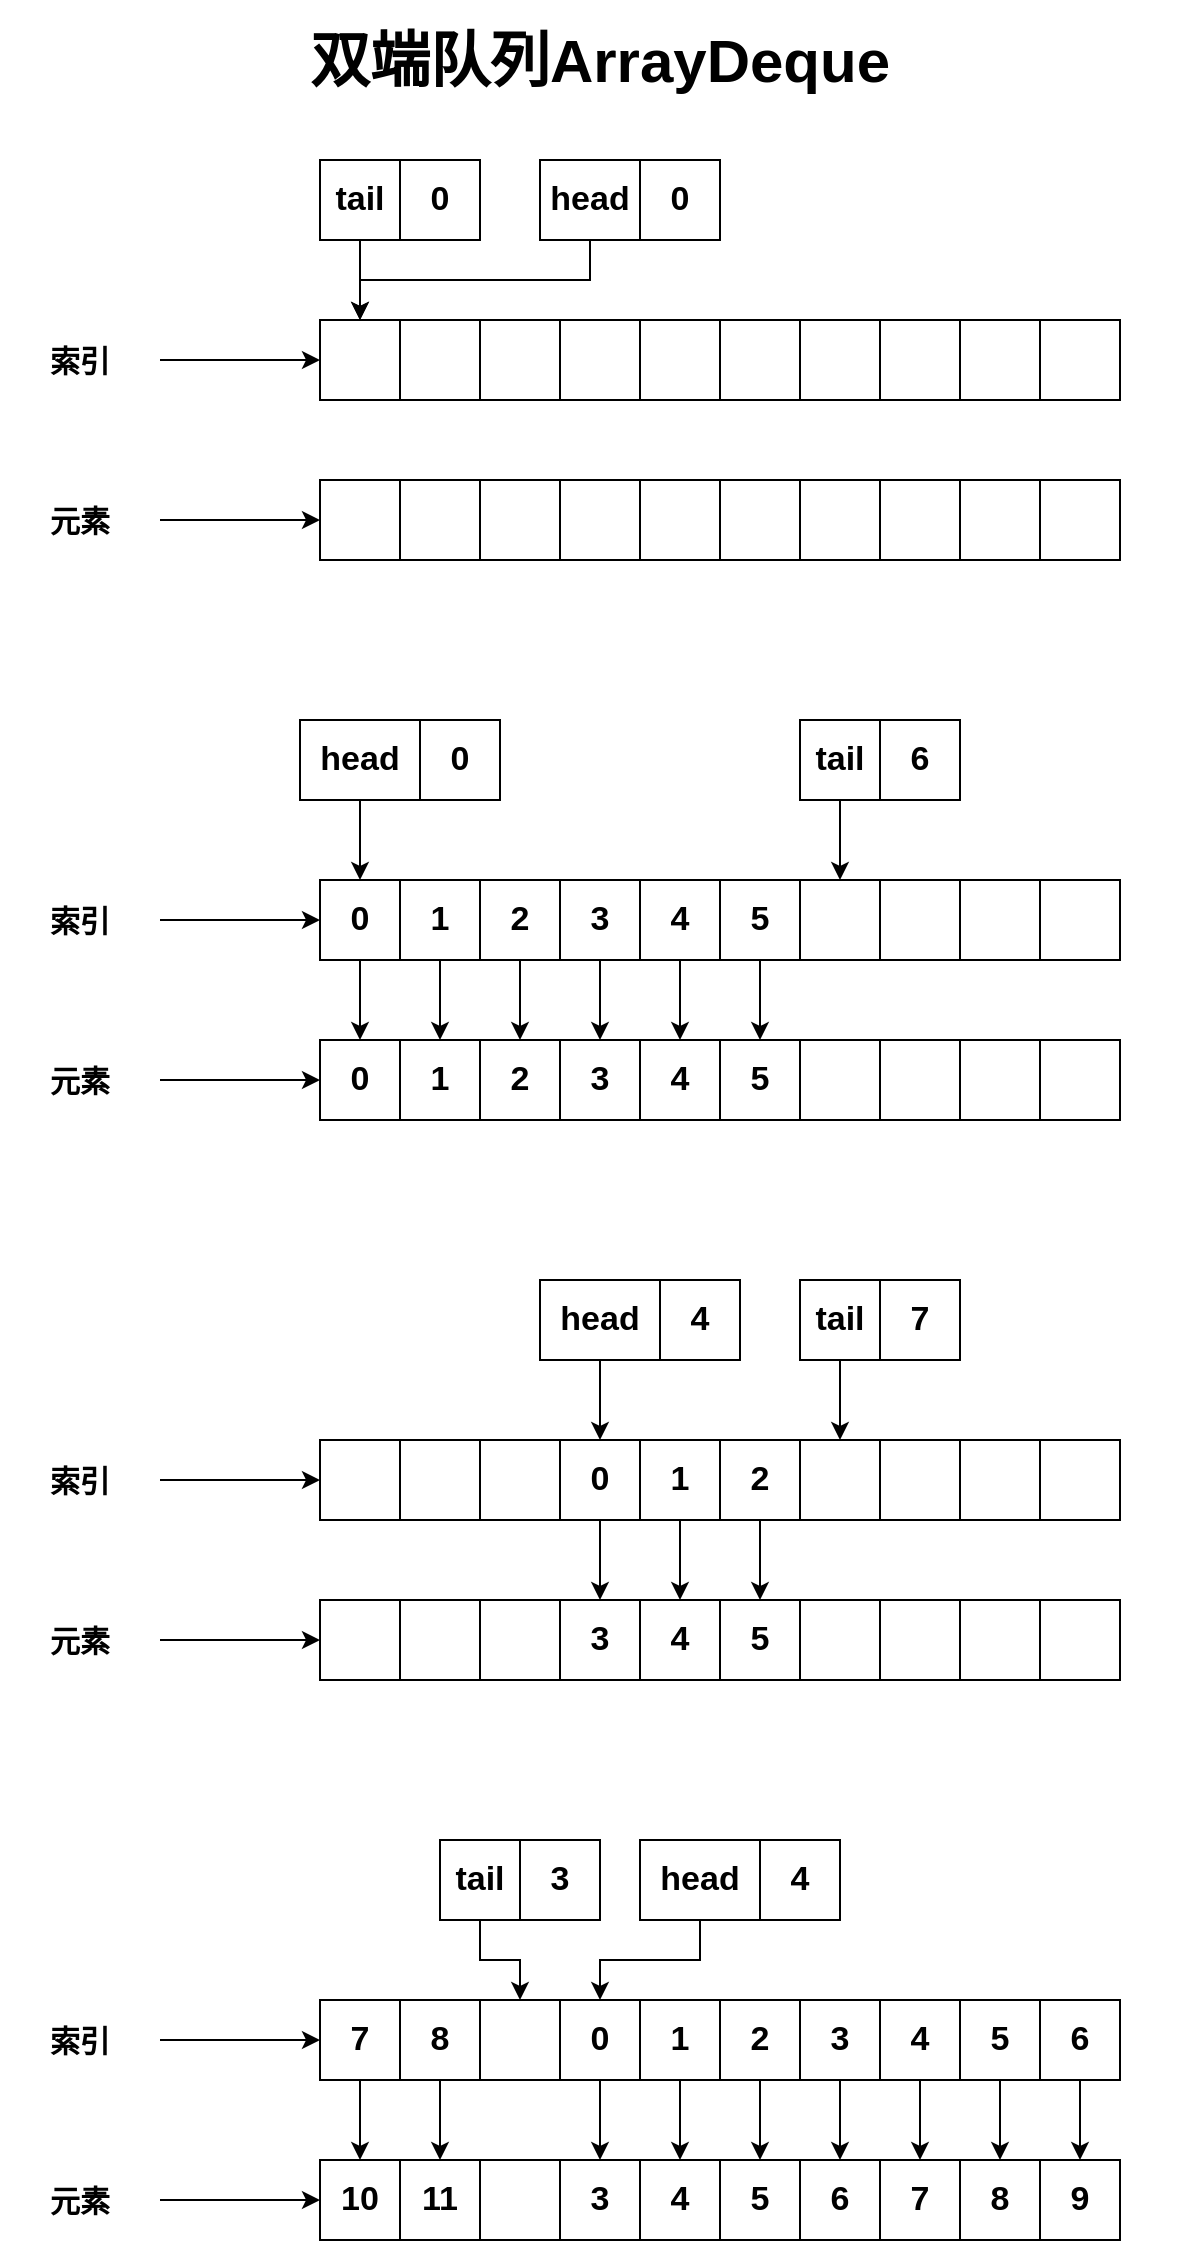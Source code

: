<mxfile version="14.5.1" type="device"><diagram id="ZHFJ21inchI1lJBMDUco" name="第 1 页"><mxGraphModel dx="2290" dy="2015" grid="1" gridSize="10" guides="1" tooltips="1" connect="1" arrows="1" fold="1" page="1" pageScale="1" pageWidth="827" pageHeight="1169" math="0" shadow="0"><root><mxCell id="0"/><mxCell id="1" parent="0"/><mxCell id="SFw3Nz8kKZWEPKBWajoi-1" value="" style="rounded=0;whiteSpace=wrap;html=1;fontStyle=1;fontSize=17;" parent="1" vertex="1"><mxGeometry x="200" y="-120" width="40" height="40" as="geometry"/></mxCell><mxCell id="SFw3Nz8kKZWEPKBWajoi-2" value="" style="rounded=0;whiteSpace=wrap;html=1;fontStyle=1;fontSize=17;" parent="1" vertex="1"><mxGeometry x="240" y="-120" width="40" height="40" as="geometry"/></mxCell><mxCell id="SFw3Nz8kKZWEPKBWajoi-3" value="" style="rounded=0;whiteSpace=wrap;html=1;fontStyle=1;fontSize=17;" parent="1" vertex="1"><mxGeometry x="280" y="-120" width="40" height="40" as="geometry"/></mxCell><mxCell id="SFw3Nz8kKZWEPKBWajoi-4" value="" style="rounded=0;whiteSpace=wrap;html=1;fontStyle=1;fontSize=17;" parent="1" vertex="1"><mxGeometry x="320" y="-120" width="40" height="40" as="geometry"/></mxCell><mxCell id="SFw3Nz8kKZWEPKBWajoi-13" value="" style="rounded=0;whiteSpace=wrap;html=1;fontStyle=1;fontSize=17;" parent="1" vertex="1"><mxGeometry x="-40" y="-120" width="40" height="40" as="geometry"/></mxCell><mxCell id="SFw3Nz8kKZWEPKBWajoi-51" value="" style="rounded=0;whiteSpace=wrap;html=1;fontStyle=1;fontSize=17;" parent="1" vertex="1"><mxGeometry x="200" y="-200" width="40" height="40" as="geometry"/></mxCell><mxCell id="SFw3Nz8kKZWEPKBWajoi-52" value="" style="rounded=0;whiteSpace=wrap;html=1;fontStyle=1;fontSize=17;" parent="1" vertex="1"><mxGeometry x="240" y="-200" width="40" height="40" as="geometry"/></mxCell><mxCell id="SFw3Nz8kKZWEPKBWajoi-53" value="" style="rounded=0;whiteSpace=wrap;html=1;fontStyle=1;fontSize=17;" parent="1" vertex="1"><mxGeometry x="280" y="-200" width="40" height="40" as="geometry"/></mxCell><mxCell id="SFw3Nz8kKZWEPKBWajoi-54" value="" style="rounded=0;whiteSpace=wrap;html=1;fontStyle=1;fontSize=17;" parent="1" vertex="1"><mxGeometry x="320" y="-200" width="40" height="40" as="geometry"/></mxCell><mxCell id="SFw3Nz8kKZWEPKBWajoi-61" value="" style="rounded=0;whiteSpace=wrap;html=1;fontStyle=1;fontSize=17;" parent="1" vertex="1"><mxGeometry x="-40" y="-200" width="40" height="40" as="geometry"/></mxCell><mxCell id="SFw3Nz8kKZWEPKBWajoi-111" value="" style="rounded=0;whiteSpace=wrap;html=1;fontStyle=1;fontSize=17;" parent="1" vertex="1"><mxGeometry x="200" y="440" width="40" height="40" as="geometry"/></mxCell><mxCell id="SFw3Nz8kKZWEPKBWajoi-112" value="" style="rounded=0;whiteSpace=wrap;html=1;fontStyle=1;fontSize=17;" parent="1" vertex="1"><mxGeometry x="240" y="440" width="40" height="40" as="geometry"/></mxCell><mxCell id="SFw3Nz8kKZWEPKBWajoi-113" value="" style="rounded=0;whiteSpace=wrap;html=1;fontStyle=1;fontSize=17;" parent="1" vertex="1"><mxGeometry x="280" y="440" width="40" height="40" as="geometry"/></mxCell><mxCell id="SFw3Nz8kKZWEPKBWajoi-114" value="" style="rounded=0;whiteSpace=wrap;html=1;fontStyle=1;fontSize=17;" parent="1" vertex="1"><mxGeometry x="320" y="440" width="40" height="40" as="geometry"/></mxCell><mxCell id="SFw3Nz8kKZWEPKBWajoi-121" value="" style="rounded=0;whiteSpace=wrap;html=1;fontStyle=1;fontSize=17;" parent="1" vertex="1"><mxGeometry x="-40" y="440" width="40" height="40" as="geometry"/></mxCell><mxCell id="SFw3Nz8kKZWEPKBWajoi-122" value="" style="rounded=0;whiteSpace=wrap;html=1;fontStyle=1;fontSize=17;" parent="1" vertex="1"><mxGeometry y="440" width="40" height="40" as="geometry"/></mxCell><mxCell id="SFw3Nz8kKZWEPKBWajoi-123" value="" style="rounded=0;whiteSpace=wrap;html=1;fontStyle=1;fontSize=17;" parent="1" vertex="1"><mxGeometry x="40" y="440" width="40" height="40" as="geometry"/></mxCell><mxCell id="SFw3Nz8kKZWEPKBWajoi-124" value="3" style="rounded=0;whiteSpace=wrap;html=1;fontStyle=1;fontSize=17;" parent="1" vertex="1"><mxGeometry x="80" y="440" width="40" height="40" as="geometry"/></mxCell><mxCell id="SFw3Nz8kKZWEPKBWajoi-125" value="5" style="rounded=0;whiteSpace=wrap;html=1;fontStyle=1;fontSize=17;" parent="1" vertex="1"><mxGeometry x="160" y="440" width="40" height="40" as="geometry"/></mxCell><mxCell id="SFw3Nz8kKZWEPKBWajoi-126" value="4" style="rounded=0;whiteSpace=wrap;html=1;fontStyle=1;fontSize=17;" parent="1" vertex="1"><mxGeometry x="120" y="440" width="40" height="40" as="geometry"/></mxCell><mxCell id="SFw3Nz8kKZWEPKBWajoi-127" value="" style="rounded=0;whiteSpace=wrap;html=1;fontStyle=1;fontSize=17;" parent="1" vertex="1"><mxGeometry x="200" y="360" width="40" height="40" as="geometry"/></mxCell><mxCell id="SFw3Nz8kKZWEPKBWajoi-128" value="" style="rounded=0;whiteSpace=wrap;html=1;fontStyle=1;fontSize=17;" parent="1" vertex="1"><mxGeometry x="240" y="360" width="40" height="40" as="geometry"/></mxCell><mxCell id="SFw3Nz8kKZWEPKBWajoi-129" value="" style="rounded=0;whiteSpace=wrap;html=1;fontStyle=1;fontSize=17;" parent="1" vertex="1"><mxGeometry x="280" y="360" width="40" height="40" as="geometry"/></mxCell><mxCell id="SFw3Nz8kKZWEPKBWajoi-130" value="" style="rounded=0;whiteSpace=wrap;html=1;fontStyle=1;fontSize=17;" parent="1" vertex="1"><mxGeometry x="320" y="360" width="40" height="40" as="geometry"/></mxCell><mxCell id="SFw3Nz8kKZWEPKBWajoi-152" style="edgeStyle=orthogonalEdgeStyle;rounded=0;orthogonalLoop=1;jettySize=auto;html=1;entryX=0.5;entryY=0;entryDx=0;entryDy=0;fontStyle=1;fontSize=17;" parent="1" source="SFw3Nz8kKZWEPKBWajoi-138" target="SFw3Nz8kKZWEPKBWajoi-124" edge="1"><mxGeometry relative="1" as="geometry"/></mxCell><mxCell id="SFw3Nz8kKZWEPKBWajoi-138" value="0" style="rounded=0;whiteSpace=wrap;html=1;fontStyle=1;fontSize=17;" parent="1" vertex="1"><mxGeometry x="80" y="360" width="40" height="40" as="geometry"/></mxCell><mxCell id="SFw3Nz8kKZWEPKBWajoi-153" style="edgeStyle=orthogonalEdgeStyle;rounded=0;orthogonalLoop=1;jettySize=auto;html=1;entryX=0.5;entryY=0;entryDx=0;entryDy=0;fontStyle=1;fontSize=17;" parent="1" source="SFw3Nz8kKZWEPKBWajoi-140" target="SFw3Nz8kKZWEPKBWajoi-126" edge="1"><mxGeometry relative="1" as="geometry"/></mxCell><mxCell id="SFw3Nz8kKZWEPKBWajoi-140" value="1" style="rounded=0;whiteSpace=wrap;html=1;fontStyle=1;fontSize=17;" parent="1" vertex="1"><mxGeometry x="120" y="360" width="40" height="40" as="geometry"/></mxCell><mxCell id="SFw3Nz8kKZWEPKBWajoi-154" style="edgeStyle=orthogonalEdgeStyle;rounded=0;orthogonalLoop=1;jettySize=auto;html=1;entryX=0.5;entryY=0;entryDx=0;entryDy=0;fontStyle=1;fontSize=17;" parent="1" source="SFw3Nz8kKZWEPKBWajoi-142" target="SFw3Nz8kKZWEPKBWajoi-125" edge="1"><mxGeometry relative="1" as="geometry"/></mxCell><mxCell id="SFw3Nz8kKZWEPKBWajoi-142" value="2" style="rounded=0;whiteSpace=wrap;html=1;fontStyle=1;fontSize=17;" parent="1" vertex="1"><mxGeometry x="160" y="360" width="40" height="40" as="geometry"/></mxCell><mxCell id="SFw3Nz8kKZWEPKBWajoi-149" value="" style="rounded=0;whiteSpace=wrap;html=1;fontStyle=1;fontSize=17;" parent="1" vertex="1"><mxGeometry x="-40" y="360" width="40" height="40" as="geometry"/></mxCell><mxCell id="SFw3Nz8kKZWEPKBWajoi-150" value="" style="rounded=0;whiteSpace=wrap;html=1;fontStyle=1;fontSize=17;" parent="1" vertex="1"><mxGeometry y="360" width="40" height="40" as="geometry"/></mxCell><mxCell id="SFw3Nz8kKZWEPKBWajoi-151" value="" style="rounded=0;whiteSpace=wrap;html=1;fontStyle=1;fontSize=17;" parent="1" vertex="1"><mxGeometry x="40" y="360" width="40" height="40" as="geometry"/></mxCell><mxCell id="SFw3Nz8kKZWEPKBWajoi-155" value="6" style="rounded=0;whiteSpace=wrap;html=1;fontStyle=1;fontSize=17;" parent="1" vertex="1"><mxGeometry x="200" y="720" width="40" height="40" as="geometry"/></mxCell><mxCell id="SFw3Nz8kKZWEPKBWajoi-156" value="7" style="rounded=0;whiteSpace=wrap;html=1;fontStyle=1;fontSize=17;" parent="1" vertex="1"><mxGeometry x="240" y="720" width="40" height="40" as="geometry"/></mxCell><mxCell id="SFw3Nz8kKZWEPKBWajoi-157" value="8" style="rounded=0;whiteSpace=wrap;html=1;fontStyle=1;fontSize=17;" parent="1" vertex="1"><mxGeometry x="280" y="720" width="40" height="40" as="geometry"/></mxCell><mxCell id="SFw3Nz8kKZWEPKBWajoi-158" value="9" style="rounded=0;whiteSpace=wrap;html=1;fontStyle=1;fontSize=17;" parent="1" vertex="1"><mxGeometry x="320" y="720" width="40" height="40" as="geometry"/></mxCell><mxCell id="SFw3Nz8kKZWEPKBWajoi-165" value="10" style="rounded=0;whiteSpace=wrap;html=1;fontStyle=1;fontSize=17;" parent="1" vertex="1"><mxGeometry x="-40" y="720" width="40" height="40" as="geometry"/></mxCell><mxCell id="SFw3Nz8kKZWEPKBWajoi-166" value="11" style="rounded=0;whiteSpace=wrap;html=1;fontStyle=1;fontSize=17;" parent="1" vertex="1"><mxGeometry y="720" width="40" height="40" as="geometry"/></mxCell><mxCell id="SFw3Nz8kKZWEPKBWajoi-167" value="" style="rounded=0;whiteSpace=wrap;html=1;fontStyle=1;fontSize=17;" parent="1" vertex="1"><mxGeometry x="40" y="720" width="40" height="40" as="geometry"/></mxCell><mxCell id="SFw3Nz8kKZWEPKBWajoi-168" value="3" style="rounded=0;whiteSpace=wrap;html=1;fontStyle=1;fontSize=17;" parent="1" vertex="1"><mxGeometry x="80" y="720" width="40" height="40" as="geometry"/></mxCell><mxCell id="SFw3Nz8kKZWEPKBWajoi-169" value="5" style="rounded=0;whiteSpace=wrap;html=1;fontStyle=1;fontSize=17;" parent="1" vertex="1"><mxGeometry x="160" y="720" width="40" height="40" as="geometry"/></mxCell><mxCell id="SFw3Nz8kKZWEPKBWajoi-170" value="4" style="rounded=0;whiteSpace=wrap;html=1;fontStyle=1;fontSize=17;" parent="1" vertex="1"><mxGeometry x="120" y="720" width="40" height="40" as="geometry"/></mxCell><mxCell id="SFw3Nz8kKZWEPKBWajoi-229" style="edgeStyle=orthogonalEdgeStyle;rounded=0;orthogonalLoop=1;jettySize=auto;html=1;fontSize=30;" parent="1" source="SFw3Nz8kKZWEPKBWajoi-171" target="SFw3Nz8kKZWEPKBWajoi-155" edge="1"><mxGeometry relative="1" as="geometry"/></mxCell><mxCell id="SFw3Nz8kKZWEPKBWajoi-171" value="3" style="rounded=0;whiteSpace=wrap;html=1;fontStyle=1;fontSize=17;" parent="1" vertex="1"><mxGeometry x="200" y="640" width="40" height="40" as="geometry"/></mxCell><mxCell id="SFw3Nz8kKZWEPKBWajoi-230" style="edgeStyle=orthogonalEdgeStyle;rounded=0;orthogonalLoop=1;jettySize=auto;html=1;fontSize=30;" parent="1" source="SFw3Nz8kKZWEPKBWajoi-172" target="SFw3Nz8kKZWEPKBWajoi-156" edge="1"><mxGeometry relative="1" as="geometry"/></mxCell><mxCell id="SFw3Nz8kKZWEPKBWajoi-172" value="4" style="rounded=0;whiteSpace=wrap;html=1;fontStyle=1;fontSize=17;" parent="1" vertex="1"><mxGeometry x="240" y="640" width="40" height="40" as="geometry"/></mxCell><mxCell id="SFw3Nz8kKZWEPKBWajoi-231" style="edgeStyle=orthogonalEdgeStyle;rounded=0;orthogonalLoop=1;jettySize=auto;html=1;entryX=0.5;entryY=0;entryDx=0;entryDy=0;fontSize=30;" parent="1" source="SFw3Nz8kKZWEPKBWajoi-173" target="SFw3Nz8kKZWEPKBWajoi-157" edge="1"><mxGeometry relative="1" as="geometry"/></mxCell><mxCell id="SFw3Nz8kKZWEPKBWajoi-173" value="5" style="rounded=0;whiteSpace=wrap;html=1;fontStyle=1;fontSize=17;" parent="1" vertex="1"><mxGeometry x="280" y="640" width="40" height="40" as="geometry"/></mxCell><mxCell id="SFw3Nz8kKZWEPKBWajoi-232" style="edgeStyle=orthogonalEdgeStyle;rounded=0;orthogonalLoop=1;jettySize=auto;html=1;fontSize=30;" parent="1" source="SFw3Nz8kKZWEPKBWajoi-174" target="SFw3Nz8kKZWEPKBWajoi-158" edge="1"><mxGeometry relative="1" as="geometry"/></mxCell><mxCell id="SFw3Nz8kKZWEPKBWajoi-174" value="6" style="rounded=0;whiteSpace=wrap;html=1;fontStyle=1;fontSize=17;" parent="1" vertex="1"><mxGeometry x="320" y="640" width="40" height="40" as="geometry"/></mxCell><mxCell id="SFw3Nz8kKZWEPKBWajoi-181" style="edgeStyle=orthogonalEdgeStyle;rounded=0;orthogonalLoop=1;jettySize=auto;html=1;entryX=0.5;entryY=0;entryDx=0;entryDy=0;fontStyle=1;fontSize=17;" parent="1" source="SFw3Nz8kKZWEPKBWajoi-182" target="SFw3Nz8kKZWEPKBWajoi-168" edge="1"><mxGeometry relative="1" as="geometry"/></mxCell><mxCell id="SFw3Nz8kKZWEPKBWajoi-182" value="0" style="rounded=0;whiteSpace=wrap;html=1;fontStyle=1;fontSize=17;" parent="1" vertex="1"><mxGeometry x="80" y="640" width="40" height="40" as="geometry"/></mxCell><mxCell id="SFw3Nz8kKZWEPKBWajoi-183" style="edgeStyle=orthogonalEdgeStyle;rounded=0;orthogonalLoop=1;jettySize=auto;html=1;entryX=0.5;entryY=0;entryDx=0;entryDy=0;fontStyle=1;fontSize=17;" parent="1" source="SFw3Nz8kKZWEPKBWajoi-184" target="SFw3Nz8kKZWEPKBWajoi-170" edge="1"><mxGeometry relative="1" as="geometry"/></mxCell><mxCell id="SFw3Nz8kKZWEPKBWajoi-184" value="1" style="rounded=0;whiteSpace=wrap;html=1;fontStyle=1;fontSize=17;" parent="1" vertex="1"><mxGeometry x="120" y="640" width="40" height="40" as="geometry"/></mxCell><mxCell id="SFw3Nz8kKZWEPKBWajoi-185" style="edgeStyle=orthogonalEdgeStyle;rounded=0;orthogonalLoop=1;jettySize=auto;html=1;entryX=0.5;entryY=0;entryDx=0;entryDy=0;fontStyle=1;fontSize=17;" parent="1" source="SFw3Nz8kKZWEPKBWajoi-186" target="SFw3Nz8kKZWEPKBWajoi-169" edge="1"><mxGeometry relative="1" as="geometry"/></mxCell><mxCell id="SFw3Nz8kKZWEPKBWajoi-186" value="2" style="rounded=0;whiteSpace=wrap;html=1;fontStyle=1;fontSize=17;" parent="1" vertex="1"><mxGeometry x="160" y="640" width="40" height="40" as="geometry"/></mxCell><mxCell id="SFw3Nz8kKZWEPKBWajoi-227" style="edgeStyle=orthogonalEdgeStyle;rounded=0;orthogonalLoop=1;jettySize=auto;html=1;entryX=0.5;entryY=0;entryDx=0;entryDy=0;fontSize=30;" parent="1" source="SFw3Nz8kKZWEPKBWajoi-187" target="SFw3Nz8kKZWEPKBWajoi-165" edge="1"><mxGeometry relative="1" as="geometry"/></mxCell><mxCell id="SFw3Nz8kKZWEPKBWajoi-187" value="7" style="rounded=0;whiteSpace=wrap;html=1;fontStyle=1;fontSize=17;" parent="1" vertex="1"><mxGeometry x="-40" y="640" width="40" height="40" as="geometry"/></mxCell><mxCell id="SFw3Nz8kKZWEPKBWajoi-228" style="edgeStyle=orthogonalEdgeStyle;rounded=0;orthogonalLoop=1;jettySize=auto;html=1;entryX=0.5;entryY=0;entryDx=0;entryDy=0;fontSize=30;" parent="1" source="SFw3Nz8kKZWEPKBWajoi-188" target="SFw3Nz8kKZWEPKBWajoi-166" edge="1"><mxGeometry relative="1" as="geometry"/></mxCell><mxCell id="SFw3Nz8kKZWEPKBWajoi-188" value="8" style="rounded=0;whiteSpace=wrap;html=1;fontStyle=1;fontSize=17;" parent="1" vertex="1"><mxGeometry y="640" width="40" height="40" as="geometry"/></mxCell><mxCell id="SFw3Nz8kKZWEPKBWajoi-189" value="" style="rounded=0;whiteSpace=wrap;html=1;fontStyle=1;fontSize=17;" parent="1" vertex="1"><mxGeometry x="40" y="640" width="40" height="40" as="geometry"/></mxCell><mxCell id="SFw3Nz8kKZWEPKBWajoi-192" style="edgeStyle=orthogonalEdgeStyle;rounded=0;orthogonalLoop=1;jettySize=auto;html=1;entryX=0;entryY=0.5;entryDx=0;entryDy=0;fontSize=15;" parent="1" source="SFw3Nz8kKZWEPKBWajoi-190" target="SFw3Nz8kKZWEPKBWajoi-61" edge="1"><mxGeometry relative="1" as="geometry"/></mxCell><mxCell id="SFw3Nz8kKZWEPKBWajoi-190" value="索引" style="text;html=1;strokeColor=none;fillColor=none;align=center;verticalAlign=middle;whiteSpace=wrap;rounded=0;fontStyle=1;fontSize=15;" parent="1" vertex="1"><mxGeometry x="-200" y="-200" width="80" height="40" as="geometry"/></mxCell><mxCell id="SFw3Nz8kKZWEPKBWajoi-193" style="edgeStyle=orthogonalEdgeStyle;rounded=0;orthogonalLoop=1;jettySize=auto;html=1;entryX=0;entryY=0.5;entryDx=0;entryDy=0;fontSize=15;" parent="1" source="SFw3Nz8kKZWEPKBWajoi-191" target="SFw3Nz8kKZWEPKBWajoi-13" edge="1"><mxGeometry relative="1" as="geometry"/></mxCell><mxCell id="SFw3Nz8kKZWEPKBWajoi-191" value="元素" style="text;html=1;strokeColor=none;fillColor=none;align=center;verticalAlign=middle;whiteSpace=wrap;rounded=0;fontStyle=1;fontSize=15;" parent="1" vertex="1"><mxGeometry x="-200" y="-120" width="80" height="40" as="geometry"/></mxCell><mxCell id="SFw3Nz8kKZWEPKBWajoi-198" style="edgeStyle=orthogonalEdgeStyle;rounded=0;orthogonalLoop=1;jettySize=auto;html=1;fontSize=17;" parent="1" source="SFw3Nz8kKZWEPKBWajoi-194" target="SFw3Nz8kKZWEPKBWajoi-149" edge="1"><mxGeometry relative="1" as="geometry"/></mxCell><mxCell id="SFw3Nz8kKZWEPKBWajoi-194" value="索引" style="text;html=1;strokeColor=none;fillColor=none;align=center;verticalAlign=middle;whiteSpace=wrap;rounded=0;fontStyle=1;fontSize=15;" parent="1" vertex="1"><mxGeometry x="-200" y="360" width="80" height="40" as="geometry"/></mxCell><mxCell id="SFw3Nz8kKZWEPKBWajoi-199" style="edgeStyle=orthogonalEdgeStyle;rounded=0;orthogonalLoop=1;jettySize=auto;html=1;entryX=0;entryY=0.5;entryDx=0;entryDy=0;fontSize=17;" parent="1" source="SFw3Nz8kKZWEPKBWajoi-195" target="SFw3Nz8kKZWEPKBWajoi-121" edge="1"><mxGeometry relative="1" as="geometry"/></mxCell><mxCell id="SFw3Nz8kKZWEPKBWajoi-195" value="元素" style="text;html=1;strokeColor=none;fillColor=none;align=center;verticalAlign=middle;whiteSpace=wrap;rounded=0;fontStyle=1;fontSize=15;" parent="1" vertex="1"><mxGeometry x="-200" y="440" width="80" height="40" as="geometry"/></mxCell><mxCell id="SFw3Nz8kKZWEPKBWajoi-200" style="edgeStyle=orthogonalEdgeStyle;rounded=0;orthogonalLoop=1;jettySize=auto;html=1;entryX=0;entryY=0.5;entryDx=0;entryDy=0;fontSize=17;" parent="1" source="SFw3Nz8kKZWEPKBWajoi-196" target="SFw3Nz8kKZWEPKBWajoi-187" edge="1"><mxGeometry relative="1" as="geometry"/></mxCell><mxCell id="SFw3Nz8kKZWEPKBWajoi-196" value="索引" style="text;html=1;strokeColor=none;fillColor=none;align=center;verticalAlign=middle;whiteSpace=wrap;rounded=0;fontStyle=1;fontSize=15;" parent="1" vertex="1"><mxGeometry x="-200" y="640" width="80" height="40" as="geometry"/></mxCell><mxCell id="SFw3Nz8kKZWEPKBWajoi-201" style="edgeStyle=orthogonalEdgeStyle;rounded=0;orthogonalLoop=1;jettySize=auto;html=1;entryX=0;entryY=0.5;entryDx=0;entryDy=0;fontSize=17;" parent="1" source="SFw3Nz8kKZWEPKBWajoi-197" target="SFw3Nz8kKZWEPKBWajoi-165" edge="1"><mxGeometry relative="1" as="geometry"/></mxCell><mxCell id="SFw3Nz8kKZWEPKBWajoi-197" value="元素" style="text;html=1;strokeColor=none;fillColor=none;align=center;verticalAlign=middle;whiteSpace=wrap;rounded=0;fontStyle=1;fontSize=15;" parent="1" vertex="1"><mxGeometry x="-200" y="720" width="80" height="40" as="geometry"/></mxCell><mxCell id="SFw3Nz8kKZWEPKBWajoi-208" style="edgeStyle=orthogonalEdgeStyle;rounded=0;orthogonalLoop=1;jettySize=auto;html=1;entryX=0.5;entryY=0;entryDx=0;entryDy=0;fontSize=17;" parent="1" source="SFw3Nz8kKZWEPKBWajoi-204" target="SFw3Nz8kKZWEPKBWajoi-61" edge="1"><mxGeometry relative="1" as="geometry"/></mxCell><mxCell id="SFw3Nz8kKZWEPKBWajoi-204" value="tail" style="rounded=0;whiteSpace=wrap;html=1;fontStyle=1;fontSize=17;" parent="1" vertex="1"><mxGeometry x="-40" y="-280" width="40" height="40" as="geometry"/></mxCell><mxCell id="SFw3Nz8kKZWEPKBWajoi-205" value="0" style="rounded=0;whiteSpace=wrap;html=1;fontStyle=1;fontSize=17;" parent="1" vertex="1"><mxGeometry y="-280" width="40" height="40" as="geometry"/></mxCell><mxCell id="SFw3Nz8kKZWEPKBWajoi-209" style="edgeStyle=orthogonalEdgeStyle;rounded=0;orthogonalLoop=1;jettySize=auto;html=1;fontSize=17;" parent="1" source="SFw3Nz8kKZWEPKBWajoi-206" edge="1"><mxGeometry relative="1" as="geometry"><mxPoint x="-20" y="-200" as="targetPoint"/><Array as="points"><mxPoint x="95" y="-220"/><mxPoint x="-20" y="-220"/></Array></mxGeometry></mxCell><mxCell id="SFw3Nz8kKZWEPKBWajoi-206" value="head" style="rounded=0;whiteSpace=wrap;html=1;fontStyle=1;fontSize=17;" parent="1" vertex="1"><mxGeometry x="70" y="-280" width="50" height="40" as="geometry"/></mxCell><mxCell id="SFw3Nz8kKZWEPKBWajoi-207" value="0" style="rounded=0;whiteSpace=wrap;html=1;fontStyle=1;fontSize=17;" parent="1" vertex="1"><mxGeometry x="120" y="-280" width="40" height="40" as="geometry"/></mxCell><mxCell id="SFw3Nz8kKZWEPKBWajoi-217" style="edgeStyle=orthogonalEdgeStyle;rounded=0;orthogonalLoop=1;jettySize=auto;html=1;entryX=0.5;entryY=0;entryDx=0;entryDy=0;fontSize=17;" parent="1" source="SFw3Nz8kKZWEPKBWajoi-210" target="SFw3Nz8kKZWEPKBWajoi-127" edge="1"><mxGeometry relative="1" as="geometry"/></mxCell><mxCell id="SFw3Nz8kKZWEPKBWajoi-210" value="tail" style="rounded=0;whiteSpace=wrap;html=1;fontStyle=1;fontSize=17;" parent="1" vertex="1"><mxGeometry x="200" y="280" width="40" height="40" as="geometry"/></mxCell><mxCell id="SFw3Nz8kKZWEPKBWajoi-211" value="7" style="rounded=0;whiteSpace=wrap;html=1;fontStyle=1;fontSize=17;" parent="1" vertex="1"><mxGeometry x="240" y="280" width="40" height="40" as="geometry"/></mxCell><mxCell id="SFw3Nz8kKZWEPKBWajoi-216" style="edgeStyle=orthogonalEdgeStyle;rounded=0;orthogonalLoop=1;jettySize=auto;html=1;entryX=0.5;entryY=0;entryDx=0;entryDy=0;fontSize=17;" parent="1" source="SFw3Nz8kKZWEPKBWajoi-212" target="SFw3Nz8kKZWEPKBWajoi-138" edge="1"><mxGeometry relative="1" as="geometry"/></mxCell><mxCell id="SFw3Nz8kKZWEPKBWajoi-212" value="head" style="rounded=0;whiteSpace=wrap;html=1;fontStyle=1;fontSize=17;" parent="1" vertex="1"><mxGeometry x="70" y="280" width="60" height="40" as="geometry"/></mxCell><mxCell id="SFw3Nz8kKZWEPKBWajoi-213" value="4" style="rounded=0;whiteSpace=wrap;html=1;fontStyle=1;fontSize=17;" parent="1" vertex="1"><mxGeometry x="130" y="280" width="40" height="40" as="geometry"/></mxCell><mxCell id="SFw3Nz8kKZWEPKBWajoi-225" style="edgeStyle=orthogonalEdgeStyle;rounded=0;orthogonalLoop=1;jettySize=auto;html=1;entryX=0.5;entryY=0;entryDx=0;entryDy=0;fontSize=17;" parent="1" source="SFw3Nz8kKZWEPKBWajoi-218" target="SFw3Nz8kKZWEPKBWajoi-189" edge="1"><mxGeometry relative="1" as="geometry"/></mxCell><mxCell id="SFw3Nz8kKZWEPKBWajoi-218" value="tail" style="rounded=0;whiteSpace=wrap;html=1;fontStyle=1;fontSize=17;" parent="1" vertex="1"><mxGeometry x="20" y="560" width="40" height="40" as="geometry"/></mxCell><mxCell id="SFw3Nz8kKZWEPKBWajoi-219" value="3" style="rounded=0;whiteSpace=wrap;html=1;fontStyle=1;fontSize=17;" parent="1" vertex="1"><mxGeometry x="60" y="560" width="40" height="40" as="geometry"/></mxCell><mxCell id="SFw3Nz8kKZWEPKBWajoi-224" style="edgeStyle=orthogonalEdgeStyle;rounded=0;orthogonalLoop=1;jettySize=auto;html=1;entryX=0.5;entryY=0;entryDx=0;entryDy=0;fontSize=17;" parent="1" source="SFw3Nz8kKZWEPKBWajoi-220" target="SFw3Nz8kKZWEPKBWajoi-182" edge="1"><mxGeometry relative="1" as="geometry"/></mxCell><mxCell id="SFw3Nz8kKZWEPKBWajoi-220" value="head" style="rounded=0;whiteSpace=wrap;html=1;fontStyle=1;fontSize=17;" parent="1" vertex="1"><mxGeometry x="120" y="560" width="60" height="40" as="geometry"/></mxCell><mxCell id="SFw3Nz8kKZWEPKBWajoi-221" value="4" style="rounded=0;whiteSpace=wrap;html=1;fontStyle=1;fontSize=17;" parent="1" vertex="1"><mxGeometry x="180" y="560" width="40" height="40" as="geometry"/></mxCell><mxCell id="SFw3Nz8kKZWEPKBWajoi-226" value="双端队列ArrayDeque" style="text;html=1;strokeColor=none;fillColor=none;align=center;verticalAlign=middle;whiteSpace=wrap;rounded=0;fontSize=30;fontStyle=1" parent="1" vertex="1"><mxGeometry x="-200" y="-360" width="600" height="60" as="geometry"/></mxCell><mxCell id="SFw3Nz8kKZWEPKBWajoi-233" value="" style="rounded=0;whiteSpace=wrap;html=1;fontStyle=1;fontSize=17;" parent="1" vertex="1"><mxGeometry x="200" y="160" width="40" height="40" as="geometry"/></mxCell><mxCell id="SFw3Nz8kKZWEPKBWajoi-234" value="" style="rounded=0;whiteSpace=wrap;html=1;fontStyle=1;fontSize=17;" parent="1" vertex="1"><mxGeometry x="240" y="160" width="40" height="40" as="geometry"/></mxCell><mxCell id="SFw3Nz8kKZWEPKBWajoi-235" value="" style="rounded=0;whiteSpace=wrap;html=1;fontStyle=1;fontSize=17;" parent="1" vertex="1"><mxGeometry x="280" y="160" width="40" height="40" as="geometry"/></mxCell><mxCell id="SFw3Nz8kKZWEPKBWajoi-236" value="" style="rounded=0;whiteSpace=wrap;html=1;fontStyle=1;fontSize=17;" parent="1" vertex="1"><mxGeometry x="320" y="160" width="40" height="40" as="geometry"/></mxCell><mxCell id="SFw3Nz8kKZWEPKBWajoi-237" value="0" style="rounded=0;whiteSpace=wrap;html=1;fontStyle=1;fontSize=17;" parent="1" vertex="1"><mxGeometry x="-40" y="160" width="40" height="40" as="geometry"/></mxCell><mxCell id="SFw3Nz8kKZWEPKBWajoi-238" value="1" style="rounded=0;whiteSpace=wrap;html=1;fontStyle=1;fontSize=17;" parent="1" vertex="1"><mxGeometry y="160" width="40" height="40" as="geometry"/></mxCell><mxCell id="SFw3Nz8kKZWEPKBWajoi-239" value="2" style="rounded=0;whiteSpace=wrap;html=1;fontStyle=1;fontSize=17;" parent="1" vertex="1"><mxGeometry x="40" y="160" width="40" height="40" as="geometry"/></mxCell><mxCell id="SFw3Nz8kKZWEPKBWajoi-240" value="3" style="rounded=0;whiteSpace=wrap;html=1;fontStyle=1;fontSize=17;" parent="1" vertex="1"><mxGeometry x="80" y="160" width="40" height="40" as="geometry"/></mxCell><mxCell id="SFw3Nz8kKZWEPKBWajoi-241" value="5" style="rounded=0;whiteSpace=wrap;html=1;fontStyle=1;fontSize=17;" parent="1" vertex="1"><mxGeometry x="160" y="160" width="40" height="40" as="geometry"/></mxCell><mxCell id="SFw3Nz8kKZWEPKBWajoi-242" value="4" style="rounded=0;whiteSpace=wrap;html=1;fontStyle=1;fontSize=17;" parent="1" vertex="1"><mxGeometry x="120" y="160" width="40" height="40" as="geometry"/></mxCell><mxCell id="SFw3Nz8kKZWEPKBWajoi-243" value="" style="rounded=0;whiteSpace=wrap;html=1;fontStyle=1;fontSize=17;" parent="1" vertex="1"><mxGeometry x="200" y="80" width="40" height="40" as="geometry"/></mxCell><mxCell id="SFw3Nz8kKZWEPKBWajoi-244" value="" style="rounded=0;whiteSpace=wrap;html=1;fontStyle=1;fontSize=17;" parent="1" vertex="1"><mxGeometry x="240" y="80" width="40" height="40" as="geometry"/></mxCell><mxCell id="SFw3Nz8kKZWEPKBWajoi-245" value="" style="rounded=0;whiteSpace=wrap;html=1;fontStyle=1;fontSize=17;" parent="1" vertex="1"><mxGeometry x="280" y="80" width="40" height="40" as="geometry"/></mxCell><mxCell id="SFw3Nz8kKZWEPKBWajoi-246" value="" style="rounded=0;whiteSpace=wrap;html=1;fontStyle=1;fontSize=17;" parent="1" vertex="1"><mxGeometry x="320" y="80" width="40" height="40" as="geometry"/></mxCell><mxCell id="SFw3Nz8kKZWEPKBWajoi-247" style="edgeStyle=orthogonalEdgeStyle;rounded=0;orthogonalLoop=1;jettySize=auto;html=1;entryX=0.5;entryY=0;entryDx=0;entryDy=0;fontStyle=1;fontSize=17;" parent="1" source="SFw3Nz8kKZWEPKBWajoi-248" target="SFw3Nz8kKZWEPKBWajoi-237" edge="1"><mxGeometry relative="1" as="geometry"/></mxCell><mxCell id="SFw3Nz8kKZWEPKBWajoi-248" value="0" style="rounded=0;whiteSpace=wrap;html=1;fontStyle=1;fontSize=17;" parent="1" vertex="1"><mxGeometry x="-40" y="80" width="40" height="40" as="geometry"/></mxCell><mxCell id="SFw3Nz8kKZWEPKBWajoi-249" style="edgeStyle=orthogonalEdgeStyle;rounded=0;orthogonalLoop=1;jettySize=auto;html=1;entryX=0.5;entryY=0;entryDx=0;entryDy=0;fontStyle=1;fontSize=17;" parent="1" source="SFw3Nz8kKZWEPKBWajoi-250" target="SFw3Nz8kKZWEPKBWajoi-238" edge="1"><mxGeometry relative="1" as="geometry"/></mxCell><mxCell id="SFw3Nz8kKZWEPKBWajoi-250" value="1" style="rounded=0;whiteSpace=wrap;html=1;fontStyle=1;fontSize=17;" parent="1" vertex="1"><mxGeometry y="80" width="40" height="40" as="geometry"/></mxCell><mxCell id="SFw3Nz8kKZWEPKBWajoi-251" style="edgeStyle=orthogonalEdgeStyle;rounded=0;orthogonalLoop=1;jettySize=auto;html=1;entryX=0.5;entryY=0;entryDx=0;entryDy=0;fontStyle=1;fontSize=17;" parent="1" source="SFw3Nz8kKZWEPKBWajoi-252" target="SFw3Nz8kKZWEPKBWajoi-239" edge="1"><mxGeometry relative="1" as="geometry"/></mxCell><mxCell id="SFw3Nz8kKZWEPKBWajoi-252" value="2" style="rounded=0;whiteSpace=wrap;html=1;fontStyle=1;fontSize=17;" parent="1" vertex="1"><mxGeometry x="40" y="80" width="40" height="40" as="geometry"/></mxCell><mxCell id="SFw3Nz8kKZWEPKBWajoi-253" style="edgeStyle=orthogonalEdgeStyle;rounded=0;orthogonalLoop=1;jettySize=auto;html=1;entryX=0.5;entryY=0;entryDx=0;entryDy=0;fontStyle=1;fontSize=17;" parent="1" source="SFw3Nz8kKZWEPKBWajoi-254" target="SFw3Nz8kKZWEPKBWajoi-240" edge="1"><mxGeometry relative="1" as="geometry"/></mxCell><mxCell id="SFw3Nz8kKZWEPKBWajoi-254" value="3" style="rounded=0;whiteSpace=wrap;html=1;fontStyle=1;fontSize=17;" parent="1" vertex="1"><mxGeometry x="80" y="80" width="40" height="40" as="geometry"/></mxCell><mxCell id="SFw3Nz8kKZWEPKBWajoi-255" style="edgeStyle=orthogonalEdgeStyle;rounded=0;orthogonalLoop=1;jettySize=auto;html=1;entryX=0.5;entryY=0;entryDx=0;entryDy=0;fontStyle=1;fontSize=17;" parent="1" source="SFw3Nz8kKZWEPKBWajoi-256" target="SFw3Nz8kKZWEPKBWajoi-241" edge="1"><mxGeometry relative="1" as="geometry"/></mxCell><mxCell id="SFw3Nz8kKZWEPKBWajoi-256" value="5" style="rounded=0;whiteSpace=wrap;html=1;fontStyle=1;fontSize=17;" parent="1" vertex="1"><mxGeometry x="160" y="80" width="40" height="40" as="geometry"/></mxCell><mxCell id="SFw3Nz8kKZWEPKBWajoi-257" style="edgeStyle=orthogonalEdgeStyle;rounded=0;orthogonalLoop=1;jettySize=auto;html=1;entryX=0.5;entryY=0;entryDx=0;entryDy=0;fontStyle=1;fontSize=17;" parent="1" source="SFw3Nz8kKZWEPKBWajoi-258" target="SFw3Nz8kKZWEPKBWajoi-242" edge="1"><mxGeometry relative="1" as="geometry"/></mxCell><mxCell id="SFw3Nz8kKZWEPKBWajoi-258" value="4" style="rounded=0;whiteSpace=wrap;html=1;fontStyle=1;fontSize=17;" parent="1" vertex="1"><mxGeometry x="120" y="80" width="40" height="40" as="geometry"/></mxCell><mxCell id="SFw3Nz8kKZWEPKBWajoi-259" style="edgeStyle=orthogonalEdgeStyle;rounded=0;orthogonalLoop=1;jettySize=auto;html=1;entryX=0;entryY=0.5;entryDx=0;entryDy=0;fontSize=15;" parent="1" source="SFw3Nz8kKZWEPKBWajoi-260" target="SFw3Nz8kKZWEPKBWajoi-248" edge="1"><mxGeometry relative="1" as="geometry"/></mxCell><mxCell id="SFw3Nz8kKZWEPKBWajoi-260" value="索引" style="text;html=1;strokeColor=none;fillColor=none;align=center;verticalAlign=middle;whiteSpace=wrap;rounded=0;fontStyle=1;fontSize=15;" parent="1" vertex="1"><mxGeometry x="-200" y="80" width="80" height="40" as="geometry"/></mxCell><mxCell id="SFw3Nz8kKZWEPKBWajoi-261" style="edgeStyle=orthogonalEdgeStyle;rounded=0;orthogonalLoop=1;jettySize=auto;html=1;entryX=0;entryY=0.5;entryDx=0;entryDy=0;fontSize=15;" parent="1" source="SFw3Nz8kKZWEPKBWajoi-262" target="SFw3Nz8kKZWEPKBWajoi-237" edge="1"><mxGeometry relative="1" as="geometry"/></mxCell><mxCell id="SFw3Nz8kKZWEPKBWajoi-262" value="元素" style="text;html=1;strokeColor=none;fillColor=none;align=center;verticalAlign=middle;whiteSpace=wrap;rounded=0;fontStyle=1;fontSize=15;" parent="1" vertex="1"><mxGeometry x="-200" y="160" width="80" height="40" as="geometry"/></mxCell><mxCell id="SFw3Nz8kKZWEPKBWajoi-272" style="edgeStyle=orthogonalEdgeStyle;rounded=0;orthogonalLoop=1;jettySize=auto;html=1;entryX=0.5;entryY=0;entryDx=0;entryDy=0;fontSize=30;" parent="1" source="SFw3Nz8kKZWEPKBWajoi-267" target="SFw3Nz8kKZWEPKBWajoi-248" edge="1"><mxGeometry relative="1" as="geometry"/></mxCell><mxCell id="SFw3Nz8kKZWEPKBWajoi-267" value="head" style="rounded=0;whiteSpace=wrap;html=1;fontStyle=1;fontSize=17;" parent="1" vertex="1"><mxGeometry x="-50" width="60" height="40" as="geometry"/></mxCell><mxCell id="SFw3Nz8kKZWEPKBWajoi-268" value="0" style="rounded=0;whiteSpace=wrap;html=1;fontStyle=1;fontSize=17;" parent="1" vertex="1"><mxGeometry x="10" width="40" height="40" as="geometry"/></mxCell><mxCell id="SFw3Nz8kKZWEPKBWajoi-273" style="edgeStyle=orthogonalEdgeStyle;rounded=0;orthogonalLoop=1;jettySize=auto;html=1;entryX=0.5;entryY=0;entryDx=0;entryDy=0;fontSize=30;" parent="1" source="SFw3Nz8kKZWEPKBWajoi-269" target="SFw3Nz8kKZWEPKBWajoi-243" edge="1"><mxGeometry relative="1" as="geometry"/></mxCell><mxCell id="SFw3Nz8kKZWEPKBWajoi-269" value="tail" style="rounded=0;whiteSpace=wrap;html=1;fontStyle=1;fontSize=17;" parent="1" vertex="1"><mxGeometry x="200" width="40" height="40" as="geometry"/></mxCell><mxCell id="SFw3Nz8kKZWEPKBWajoi-270" value="6" style="rounded=0;whiteSpace=wrap;html=1;fontStyle=1;fontSize=17;" parent="1" vertex="1"><mxGeometry x="240" width="40" height="40" as="geometry"/></mxCell><mxCell id="SFw3Nz8kKZWEPKBWajoi-274" value="" style="rounded=0;whiteSpace=wrap;html=1;fontStyle=1;fontSize=17;" parent="1" vertex="1"><mxGeometry y="-120" width="40" height="40" as="geometry"/></mxCell><mxCell id="SFw3Nz8kKZWEPKBWajoi-275" value="" style="rounded=0;whiteSpace=wrap;html=1;fontStyle=1;fontSize=17;" parent="1" vertex="1"><mxGeometry x="40" y="-120" width="40" height="40" as="geometry"/></mxCell><mxCell id="SFw3Nz8kKZWEPKBWajoi-276" value="" style="rounded=0;whiteSpace=wrap;html=1;fontStyle=1;fontSize=17;" parent="1" vertex="1"><mxGeometry x="80" y="-120" width="40" height="40" as="geometry"/></mxCell><mxCell id="SFw3Nz8kKZWEPKBWajoi-277" value="" style="rounded=0;whiteSpace=wrap;html=1;fontStyle=1;fontSize=17;" parent="1" vertex="1"><mxGeometry x="120" y="-120" width="40" height="40" as="geometry"/></mxCell><mxCell id="SFw3Nz8kKZWEPKBWajoi-278" value="" style="rounded=0;whiteSpace=wrap;html=1;fontStyle=1;fontSize=17;" parent="1" vertex="1"><mxGeometry y="-200" width="40" height="40" as="geometry"/></mxCell><mxCell id="SFw3Nz8kKZWEPKBWajoi-279" value="" style="rounded=0;whiteSpace=wrap;html=1;fontStyle=1;fontSize=17;" parent="1" vertex="1"><mxGeometry x="40" y="-200" width="40" height="40" as="geometry"/></mxCell><mxCell id="SFw3Nz8kKZWEPKBWajoi-280" value="" style="rounded=0;whiteSpace=wrap;html=1;fontStyle=1;fontSize=17;" parent="1" vertex="1"><mxGeometry x="80" y="-200" width="40" height="40" as="geometry"/></mxCell><mxCell id="SFw3Nz8kKZWEPKBWajoi-281" value="" style="rounded=0;whiteSpace=wrap;html=1;fontStyle=1;fontSize=17;" parent="1" vertex="1"><mxGeometry x="120" y="-200" width="40" height="40" as="geometry"/></mxCell><mxCell id="SFw3Nz8kKZWEPKBWajoi-282" value="" style="rounded=0;whiteSpace=wrap;html=1;fontStyle=1;fontSize=17;" parent="1" vertex="1"><mxGeometry x="160" y="-120" width="40" height="40" as="geometry"/></mxCell><mxCell id="SFw3Nz8kKZWEPKBWajoi-283" value="" style="rounded=0;whiteSpace=wrap;html=1;fontStyle=1;fontSize=17;" parent="1" vertex="1"><mxGeometry x="160" y="-200" width="40" height="40" as="geometry"/></mxCell></root></mxGraphModel></diagram></mxfile>